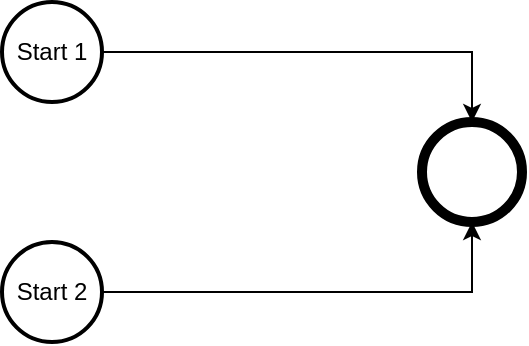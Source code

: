 <mxfile version="27.0.9" pages="7">
  <diagram id="xLyr2SOq8-H1Ja53Bvy_" name="Test1">
    <mxGraphModel dx="2037" dy="1250" grid="1" gridSize="10" guides="1" tooltips="1" connect="1" arrows="1" fold="1" page="1" pageScale="1" pageWidth="827" pageHeight="1169" math="0" shadow="0">
      <root>
        <mxCell id="0" />
        <mxCell id="1" parent="0" />
        <object label="Start 1" type="start" id="DpZz-iEFYs7LoEzythDQ-1">
          <mxCell style="strokeWidth=2;html=1;shape=mxgraph.flowchart.start_2;whiteSpace=wrap;" parent="1" vertex="1">
            <mxGeometry x="284" y="500" width="50" height="50" as="geometry" />
          </mxCell>
        </object>
        <object label="Start 2" type="start" id="DpZz-iEFYs7LoEzythDQ-2">
          <mxCell style="strokeWidth=2;html=1;shape=mxgraph.flowchart.start_2;whiteSpace=wrap;" parent="1" vertex="1">
            <mxGeometry x="284" y="620" width="50" height="50" as="geometry" />
          </mxCell>
        </object>
        <object label="" type="end" id="z-6mdKKIaUdHC0AQ0xdX-1">
          <mxCell style="strokeWidth=5;html=1;shape=mxgraph.flowchart.start_2;whiteSpace=wrap;spacing=2;" vertex="1" parent="1">
            <mxGeometry x="494" y="560" width="50" height="50" as="geometry" />
          </mxCell>
        </object>
        <object label="" condition="" default="" type="connection" id="z-6mdKKIaUdHC0AQ0xdX-2">
          <mxCell style="edgeStyle=orthogonalEdgeStyle;rounded=0;orthogonalLoop=1;jettySize=auto;html=1;exitX=1;exitY=0.5;exitDx=0;exitDy=0;exitPerimeter=0;entryX=0.5;entryY=0;entryDx=0;entryDy=0;entryPerimeter=0;" edge="1" parent="1" source="DpZz-iEFYs7LoEzythDQ-1" target="z-6mdKKIaUdHC0AQ0xdX-1">
            <mxGeometry relative="1" as="geometry">
              <mxPoint x="584" y="730" as="sourcePoint" />
              <mxPoint x="524" y="460" as="targetPoint" />
            </mxGeometry>
          </mxCell>
        </object>
        <object label="" condition="" default="" type="connection" id="z-6mdKKIaUdHC0AQ0xdX-3">
          <mxCell style="edgeStyle=orthogonalEdgeStyle;rounded=0;orthogonalLoop=1;jettySize=auto;html=1;exitX=1;exitY=0.5;exitDx=0;exitDy=0;exitPerimeter=0;entryX=0.5;entryY=1;entryDx=0;entryDy=0;entryPerimeter=0;" edge="1" parent="1" source="DpZz-iEFYs7LoEzythDQ-2" target="z-6mdKKIaUdHC0AQ0xdX-1">
            <mxGeometry relative="1" as="geometry">
              <mxPoint x="584" y="730" as="sourcePoint" />
              <mxPoint x="674" y="730" as="targetPoint" />
            </mxGeometry>
          </mxCell>
        </object>
      </root>
    </mxGraphModel>
  </diagram>
  <diagram id="jjgmC8upbYhDTiesCwud" name="Test2">
    <mxGraphModel dx="2377" dy="1458" grid="1" gridSize="10" guides="1" tooltips="1" connect="1" arrows="1" fold="1" page="1" pageScale="1" pageWidth="827" pageHeight="1169" math="0" shadow="0">
      <root>
        <mxCell id="0" />
        <mxCell id="1" parent="0" />
        <object label="Process" type="process" executable="" id="sngXJWHNheVRulAhI0OG-3">
          <mxCell style="rounded=1;whiteSpace=wrap;html=1;absoluteArcSize=1;arcSize=14;strokeWidth=2;" parent="1" vertex="1">
            <mxGeometry x="494" y="550" width="126" height="70" as="geometry" />
          </mxCell>
        </object>
        <object label="Predefined process" type="predefined" name="Test.drawio" id="sngXJWHNheVRulAhI0OG-4">
          <mxCell style="verticalLabelPosition=middle;verticalAlign=middle;html=1;shape=process;whiteSpace=wrap;rounded=1;size=0.14;arcSize=6;strokeWidth=2;labelPosition=center;align=center;" parent="1" vertex="1">
            <mxGeometry x="254" y="550.0" width="126" height="70" as="geometry" />
          </mxCell>
        </object>
        <object label="" condition="" default="" type="connection" id="sngXJWHNheVRulAhI0OG-5">
          <mxCell style="edgeStyle=orthogonalEdgeStyle;rounded=0;orthogonalLoop=1;jettySize=auto;html=1;exitX=0.145;exitY=0.855;exitDx=0;exitDy=0;exitPerimeter=0;entryX=0;entryY=0.75;entryDx=0;entryDy=0;" parent="1" source="sngXJWHNheVRulAhI0OG-15" edge="1" target="sngXJWHNheVRulAhI0OG-4">
            <mxGeometry relative="1" as="geometry">
              <mxPoint x="84" y="670" as="sourcePoint" />
              <mxPoint x="101" y="740" as="targetPoint" />
            </mxGeometry>
          </mxCell>
        </object>
        <object label="" condition="" default="" type="connection" id="sngXJWHNheVRulAhI0OG-7">
          <mxCell style="edgeStyle=orthogonalEdgeStyle;rounded=0;orthogonalLoop=1;jettySize=auto;html=1;exitX=0.855;exitY=0.145;exitDx=0;exitDy=0;exitPerimeter=0;entryX=0;entryY=0.25;entryDx=0;entryDy=0;" parent="1" source="sngXJWHNheVRulAhI0OG-15" edge="1" target="sngXJWHNheVRulAhI0OG-4">
            <mxGeometry relative="1" as="geometry">
              <mxPoint x="144" y="650" as="sourcePoint" />
              <mxPoint x="137" y="740" as="targetPoint" />
            </mxGeometry>
          </mxCell>
        </object>
        <object label="" condition="" default="" type="connection" id="sngXJWHNheVRulAhI0OG-8">
          <mxCell style="edgeStyle=orthogonalEdgeStyle;rounded=0;orthogonalLoop=1;jettySize=auto;html=1;exitX=1;exitY=0.75;exitDx=0;exitDy=0;entryX=0;entryY=0.75;entryDx=0;entryDy=0;" parent="1" source="sngXJWHNheVRulAhI0OG-4" edge="1" target="sngXJWHNheVRulAhI0OG-3">
            <mxGeometry relative="1" as="geometry">
              <mxPoint x="285" y="670" as="sourcePoint" />
              <mxPoint x="285" y="740" as="targetPoint" />
              <Array as="points" />
            </mxGeometry>
          </mxCell>
        </object>
        <object label="" condition="" default="" type="connection" id="sngXJWHNheVRulAhI0OG-13">
          <mxCell style="edgeStyle=orthogonalEdgeStyle;rounded=0;orthogonalLoop=1;jettySize=auto;html=1;exitX=1;exitY=0.75;exitDx=0;exitDy=0;entryX=0.145;entryY=0.855;entryDx=0;entryDy=0;entryPerimeter=0;" parent="1" source="sngXJWHNheVRulAhI0OG-3" edge="1" target="iAkUPEG0yKN-QvL0vk6s-1">
            <mxGeometry relative="1" as="geometry">
              <mxPoint x="484" y="660" as="sourcePoint" />
              <mxPoint x="525" y="740" as="targetPoint" />
            </mxGeometry>
          </mxCell>
        </object>
        <object label="" condition="" default="" type="connection" id="sngXJWHNheVRulAhI0OG-14">
          <mxCell style="edgeStyle=orthogonalEdgeStyle;rounded=0;orthogonalLoop=1;jettySize=auto;html=1;exitX=1;exitY=0.25;exitDx=0;exitDy=0;entryX=0.145;entryY=0.145;entryDx=0;entryDy=0;entryPerimeter=0;" parent="1" edge="1" target="iAkUPEG0yKN-QvL0vk6s-1" source="sngXJWHNheVRulAhI0OG-3">
            <mxGeometry relative="1" as="geometry">
              <mxPoint x="674" y="630" as="sourcePoint" />
              <mxPoint x="588" y="740" as="targetPoint" />
            </mxGeometry>
          </mxCell>
        </object>
        <object label="Start" type="start" id="sngXJWHNheVRulAhI0OG-15">
          <mxCell style="strokeWidth=2;html=1;shape=mxgraph.flowchart.start_2;whiteSpace=wrap;" parent="1" vertex="1">
            <mxGeometry x="94" y="560" width="50" height="50" as="geometry" />
          </mxCell>
        </object>
        <object label="" condition="" default="" type="connection" id="sngXJWHNheVRulAhI0OG-16">
          <mxCell style="edgeStyle=orthogonalEdgeStyle;rounded=0;orthogonalLoop=1;jettySize=auto;html=1;exitX=1;exitY=0.25;exitDx=0;exitDy=0;entryX=0;entryY=0.25;entryDx=0;entryDy=0;" parent="1" source="sngXJWHNheVRulAhI0OG-4" edge="1" target="sngXJWHNheVRulAhI0OG-3">
            <mxGeometry relative="1" as="geometry">
              <mxPoint x="348" y="650" as="sourcePoint" />
              <mxPoint x="348" y="740" as="targetPoint" />
            </mxGeometry>
          </mxCell>
        </object>
        <object label="End" type="end" id="iAkUPEG0yKN-QvL0vk6s-1">
          <mxCell style="strokeWidth=5;html=1;shape=mxgraph.flowchart.start_2;whiteSpace=wrap;spacing=2;" vertex="1" parent="1">
            <mxGeometry x="684" y="560" width="50" height="50" as="geometry" />
          </mxCell>
        </object>
      </root>
    </mxGraphModel>
  </diagram>
  <diagram id="XfkVtGSN0wLiWCGzj3D4" name="Test3">
    <mxGraphModel dx="1426" dy="875" grid="1" gridSize="10" guides="1" tooltips="1" connect="1" arrows="1" fold="1" page="1" pageScale="1" pageWidth="827" pageHeight="1169" math="0" shadow="0">
      <root>
        <mxCell id="0" />
        <mxCell id="1" parent="0" />
        <object label="End" type="end" id="xQ4v1eYItiQMTjMBUqre-1">
          <mxCell style="strokeWidth=5;html=1;shape=mxgraph.flowchart.start_2;whiteSpace=wrap;spacing=2;" vertex="1" parent="1">
            <mxGeometry x="315" y="725" width="50" height="50" as="geometry" />
          </mxCell>
        </object>
        <object label="Decision" type="decision" id="xQ4v1eYItiQMTjMBUqre-2">
          <mxCell style="strokeWidth=2;html=1;shape=mxgraph.flowchart.decision;whiteSpace=wrap;" vertex="1" parent="1">
            <mxGeometry x="310" y="615" width="60" height="60" as="geometry" />
          </mxCell>
        </object>
        <object label="Predefined process" type="predefined" name="Test.drawio" id="xQ4v1eYItiQMTjMBUqre-3">
          <mxCell style="verticalLabelPosition=middle;verticalAlign=middle;html=1;shape=process;whiteSpace=wrap;rounded=1;size=0.14;arcSize=6;strokeWidth=2;labelPosition=center;align=center;" vertex="1" parent="1">
            <mxGeometry x="277" y="395.0" width="126" height="70" as="geometry" />
          </mxCell>
        </object>
        <object label="Process" type="process" executable="" id="vAlLMXJfzuhN96UZK91u-1">
          <mxCell style="rounded=1;whiteSpace=wrap;html=1;absoluteArcSize=1;arcSize=14;strokeWidth=2;" vertex="1" parent="1">
            <mxGeometry x="277" y="495" width="126" height="70" as="geometry" />
          </mxCell>
        </object>
        <object label="" condition="" default="" type="connection" id="6Er76stNecs_HMKPLaRS-1">
          <mxCell style="edgeStyle=orthogonalEdgeStyle;rounded=0;orthogonalLoop=1;jettySize=auto;html=1;exitX=1;exitY=0.5;exitDx=0;exitDy=0;" edge="1" parent="1" source="xQ4v1eYItiQMTjMBUqre-3">
            <mxGeometry relative="1" as="geometry">
              <mxPoint x="460" y="665" as="sourcePoint" />
              <mxPoint x="550" y="430" as="targetPoint" />
            </mxGeometry>
          </mxCell>
        </object>
        <object label="" condition="" default="" type="connection" id="6Er76stNecs_HMKPLaRS-2">
          <mxCell style="edgeStyle=orthogonalEdgeStyle;rounded=0;orthogonalLoop=1;jettySize=auto;html=1;exitX=1;exitY=0.5;exitDx=0;exitDy=0;" edge="1" parent="1" source="vAlLMXJfzuhN96UZK91u-1">
            <mxGeometry relative="1" as="geometry">
              <mxPoint x="410" y="535" as="sourcePoint" />
              <mxPoint x="550" y="530" as="targetPoint" />
            </mxGeometry>
          </mxCell>
        </object>
        <object label="" condition="" default="" type="connection" id="6Er76stNecs_HMKPLaRS-3">
          <mxCell style="edgeStyle=orthogonalEdgeStyle;rounded=0;orthogonalLoop=1;jettySize=auto;html=1;exitX=1;exitY=0.5;exitDx=0;exitDy=0;exitPerimeter=0;" edge="1" parent="1" source="xQ4v1eYItiQMTjMBUqre-2">
            <mxGeometry relative="1" as="geometry">
              <mxPoint x="460" y="665" as="sourcePoint" />
              <mxPoint x="540" y="645" as="targetPoint" />
            </mxGeometry>
          </mxCell>
        </object>
        <object label="" condition="" default="" type="connection" id="6Er76stNecs_HMKPLaRS-4">
          <mxCell style="edgeStyle=orthogonalEdgeStyle;rounded=0;orthogonalLoop=1;jettySize=auto;html=1;exitX=1;exitY=0.5;exitDx=0;exitDy=0;exitPerimeter=0;" edge="1" parent="1" source="xQ4v1eYItiQMTjMBUqre-1">
            <mxGeometry relative="1" as="geometry">
              <mxPoint x="460" y="665" as="sourcePoint" />
              <mxPoint x="540" y="750" as="targetPoint" />
            </mxGeometry>
          </mxCell>
        </object>
      </root>
    </mxGraphModel>
  </diagram>
  <diagram id="n4pLYHkS7xV_HaE7RD5O" name="Test4">
    <mxGraphModel dx="1501" dy="921" grid="1" gridSize="10" guides="1" tooltips="1" connect="1" arrows="1" fold="1" page="1" pageScale="1" pageWidth="827" pageHeight="1169" math="0" shadow="0">
      <root>
        <mxCell id="0" />
        <mxCell id="1" parent="0" />
        <object label="Decision" type="decision" id="bPHgrkVN3AkPp47L8Y6K-3">
          <mxCell style="strokeWidth=2;html=1;shape=mxgraph.flowchart.decision;whiteSpace=wrap;" vertex="1" parent="1">
            <mxGeometry x="476" y="555" width="60" height="60" as="geometry" />
          </mxCell>
        </object>
        <object label="" condition="" default="" type="connection" id="i0ZKws3OVwQaIMxNlv1Z-1">
          <mxCell style="edgeStyle=orthogonalEdgeStyle;rounded=0;orthogonalLoop=1;jettySize=auto;html=1;exitX=1;exitY=0.5;exitDx=0;exitDy=0;exitPerimeter=0;entryX=0;entryY=0.5;entryDx=0;entryDy=0;entryPerimeter=0;" edge="1" parent="1" source="i0ZKws3OVwQaIMxNlv1Z-3" target="bPHgrkVN3AkPp47L8Y6K-3">
            <mxGeometry relative="1" as="geometry">
              <mxPoint x="462" y="640" as="sourcePoint" />
              <mxPoint x="552" y="640" as="targetPoint" />
            </mxGeometry>
          </mxCell>
        </object>
        <object label="Start" type="start" id="i0ZKws3OVwQaIMxNlv1Z-3">
          <mxCell style="strokeWidth=2;html=1;shape=mxgraph.flowchart.start_2;whiteSpace=wrap;" vertex="1" parent="1">
            <mxGeometry x="292" y="560" width="50" height="50" as="geometry" />
          </mxCell>
        </object>
      </root>
    </mxGraphModel>
  </diagram>
  <diagram id="GnVMXENBVqk_Q1tQouAA" name="Test5">
    <mxGraphModel dx="1188" dy="729" grid="1" gridSize="10" guides="1" tooltips="1" connect="1" arrows="1" fold="1" page="1" pageScale="1" pageWidth="827" pageHeight="1169" math="0" shadow="0">
      <root>
        <mxCell id="0" />
        <mxCell id="1" parent="0" />
        <object label="End 1" type="end" id="dbotIoL0WIt3rI1pVFap-1">
          <mxCell style="strokeWidth=5;html=1;shape=mxgraph.flowchart.start_2;whiteSpace=wrap;spacing=2;" vertex="1" parent="1">
            <mxGeometry x="284" y="560" width="50" height="50" as="geometry" />
          </mxCell>
        </object>
        <object label="" condition="" default="" type="connection" id="dbotIoL0WIt3rI1pVFap-2">
          <mxCell style="edgeStyle=orthogonalEdgeStyle;rounded=0;orthogonalLoop=1;jettySize=auto;html=1;entryX=0;entryY=0.5;entryDx=0;entryDy=0;entryPerimeter=0;exitX=1;exitY=0.5;exitDx=0;exitDy=0;exitPerimeter=0;" edge="1" parent="1" source="dbotIoL0WIt3rI1pVFap-1" target="dbotIoL0WIt3rI1pVFap-3">
            <mxGeometry relative="1" as="geometry">
              <mxPoint x="364" y="610" as="sourcePoint" />
              <mxPoint x="464" y="585" as="targetPoint" />
            </mxGeometry>
          </mxCell>
        </object>
        <object label="End 2" type="end" id="dbotIoL0WIt3rI1pVFap-3">
          <mxCell style="strokeWidth=5;html=1;shape=mxgraph.flowchart.start_2;whiteSpace=wrap;spacing=2;" vertex="1" parent="1">
            <mxGeometry x="494" y="560" width="50" height="50" as="geometry" />
          </mxCell>
        </object>
      </root>
    </mxGraphModel>
  </diagram>
  <diagram id="LjqxnyUYnT38sryhAG8o" name="Test6">
    <mxGraphModel dx="1426" dy="875" grid="1" gridSize="10" guides="1" tooltips="1" connect="1" arrows="1" fold="1" page="1" pageScale="1" pageWidth="827" pageHeight="1169" math="0" shadow="0">
      <root>
        <mxCell id="0" />
        <mxCell id="1" parent="0" />
        <object label="Decision" type="decision" id="1_TJmmYgCEf_zq_Vh5be-1">
          <mxCell style="strokeWidth=2;html=1;shape=mxgraph.flowchart.decision;whiteSpace=wrap;" vertex="1" parent="1">
            <mxGeometry x="380" y="420" width="60" height="60" as="geometry" />
          </mxCell>
        </object>
        <object label="Start" type="start" id="1_TJmmYgCEf_zq_Vh5be-2">
          <mxCell style="strokeWidth=2;html=1;shape=mxgraph.flowchart.start_2;whiteSpace=wrap;" vertex="1" parent="1">
            <mxGeometry x="180" y="425" width="50" height="50" as="geometry" />
          </mxCell>
        </object>
        <object label="" condition="" default="" type="connection" id="lF98CW-TMfDJ9zozMVr2-1">
          <mxCell style="edgeStyle=orthogonalEdgeStyle;rounded=0;orthogonalLoop=1;jettySize=auto;html=1;exitX=1;exitY=0.5;exitDx=0;exitDy=0;exitPerimeter=0;entryX=0;entryY=0.5;entryDx=0;entryDy=0;entryPerimeter=0;" edge="1" parent="1" source="1_TJmmYgCEf_zq_Vh5be-2" target="1_TJmmYgCEf_zq_Vh5be-1">
            <mxGeometry relative="1" as="geometry">
              <mxPoint x="370" y="450" as="sourcePoint" />
              <mxPoint x="370" y="420" as="targetPoint" />
            </mxGeometry>
          </mxCell>
        </object>
        <object label="" condition="" default="" type="connection" id="lF98CW-TMfDJ9zozMVr2-2">
          <mxCell style="edgeStyle=orthogonalEdgeStyle;rounded=0;orthogonalLoop=1;jettySize=auto;html=1;exitX=0.5;exitY=0;exitDx=0;exitDy=0;exitPerimeter=0;entryX=0.5;entryY=0;entryDx=0;entryDy=0;entryPerimeter=0;" edge="1" parent="1" source="1_TJmmYgCEf_zq_Vh5be-1" target="lF98CW-TMfDJ9zozMVr2-3">
            <mxGeometry relative="1" as="geometry">
              <mxPoint x="430" y="300" as="sourcePoint" />
              <mxPoint x="410" y="290" as="targetPoint" />
            </mxGeometry>
          </mxCell>
        </object>
        <object label="End" type="end" id="lF98CW-TMfDJ9zozMVr2-3">
          <mxCell style="strokeWidth=5;html=1;shape=mxgraph.flowchart.start_2;whiteSpace=wrap;spacing=2;" vertex="1" parent="1">
            <mxGeometry x="600" y="425" width="50" height="50" as="geometry" />
          </mxCell>
        </object>
        <object label="" condition="" default="" type="connection" id="lF98CW-TMfDJ9zozMVr2-4">
          <mxCell style="edgeStyle=orthogonalEdgeStyle;rounded=0;orthogonalLoop=1;jettySize=auto;html=1;exitX=0.5;exitY=1;exitDx=0;exitDy=0;exitPerimeter=0;entryX=0.5;entryY=1;entryDx=0;entryDy=0;entryPerimeter=0;" edge="1" parent="1" source="1_TJmmYgCEf_zq_Vh5be-1" target="lF98CW-TMfDJ9zozMVr2-3">
            <mxGeometry relative="1" as="geometry">
              <mxPoint x="370" y="450" as="sourcePoint" />
              <mxPoint x="460" y="450" as="targetPoint" />
            </mxGeometry>
          </mxCell>
        </object>
      </root>
    </mxGraphModel>
  </diagram>
  <diagram id="SwJW0qtiqSlybx5t45kD" name="Test7">
    <mxGraphModel dx="1426" dy="875" grid="1" gridSize="10" guides="1" tooltips="1" connect="1" arrows="1" fold="1" page="1" pageScale="1" pageWidth="827" pageHeight="1169" math="0" shadow="0">
      <root>
        <mxCell id="0" />
        <mxCell id="1" parent="0" />
        <object label="Connection" condition="" default="" type="connection" id="TKhN_jLUUdeFYT9p5PEf-2">
          <mxCell style="edgeStyle=orthogonalEdgeStyle;rounded=0;orthogonalLoop=1;jettySize=auto;html=1;entryX=0;entryY=0.5;entryDx=0;entryDy=0;" edge="1" parent="1">
            <mxGeometry relative="1" as="geometry">
              <mxPoint x="339" y="583" as="sourcePoint" />
              <mxPoint x="489" y="583" as="targetPoint" />
            </mxGeometry>
          </mxCell>
        </object>
      </root>
    </mxGraphModel>
  </diagram>
</mxfile>

